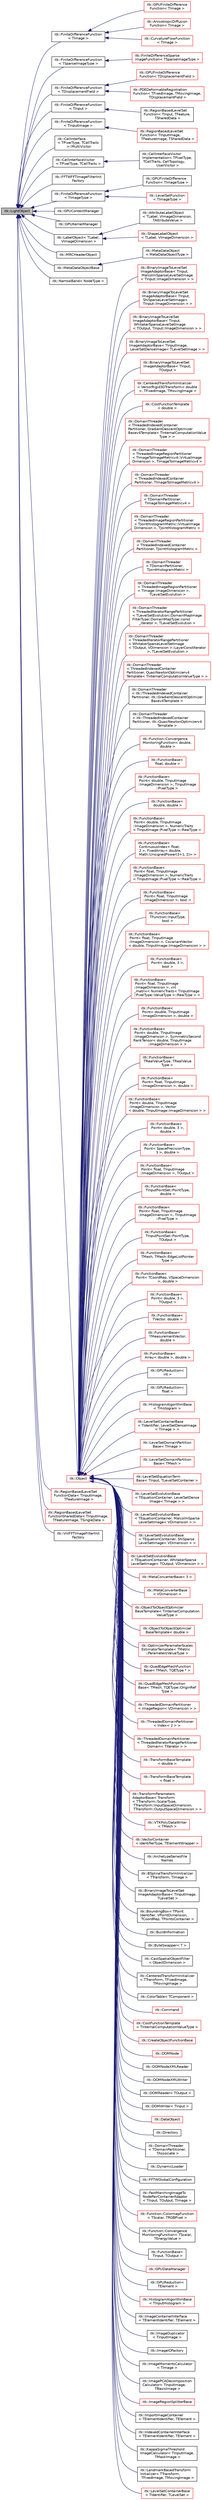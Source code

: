 digraph "itk::LightObject"
{
 // LATEX_PDF_SIZE
  edge [fontname="Helvetica",fontsize="10",labelfontname="Helvetica",labelfontsize="10"];
  node [fontname="Helvetica",fontsize="10",shape=record];
  rankdir="LR";
  Node1 [label="itk::LightObject",height=0.2,width=0.4,color="black", fillcolor="grey75", style="filled", fontcolor="black",tooltip="Light weight base class for most itk classes."];
  Node1 -> Node2 [dir="back",color="midnightblue",fontsize="10",style="solid",fontname="Helvetica"];
  Node2 [label="itk::FiniteDifferenceFunction\l\< TImage \>",height=0.2,width=0.4,color="black", fillcolor="white", style="filled",URL="$classitk_1_1FiniteDifferenceFunction.html",tooltip=" "];
  Node2 -> Node3 [dir="back",color="midnightblue",fontsize="10",style="solid",fontname="Helvetica"];
  Node3 [label="itk::GPUFiniteDifference\lFunction\< TImage \>",height=0.2,width=0.4,color="red", fillcolor="white", style="filled",URL="$classitk_1_1GPUFiniteDifferenceFunction.html",tooltip=" "];
  Node2 -> Node7 [dir="back",color="midnightblue",fontsize="10",style="solid",fontname="Helvetica"];
  Node7 [label="itk::AnisotropicDiffusion\lFunction\< TImage \>",height=0.2,width=0.4,color="red", fillcolor="white", style="filled",URL="$classitk_1_1AnisotropicDiffusionFunction.html",tooltip=" "];
  Node2 -> Node14 [dir="back",color="midnightblue",fontsize="10",style="solid",fontname="Helvetica"];
  Node14 [label="itk::CurvatureFlowFunction\l\< TImage \>",height=0.2,width=0.4,color="red", fillcolor="white", style="filled",URL="$classitk_1_1CurvatureFlowFunction.html",tooltip="This class encapsulate the finite difference equation which drives a curvature flow denoising algorit..."];
  Node1 -> Node17 [dir="back",color="midnightblue",fontsize="10",style="solid",fontname="Helvetica"];
  Node17 [label="itk::FiniteDifferenceFunction\l\< TSparseImageType \>",height=0.2,width=0.4,color="black", fillcolor="white", style="filled",URL="$classitk_1_1FiniteDifferenceFunction.html",tooltip=" "];
  Node17 -> Node18 [dir="back",color="midnightblue",fontsize="10",style="solid",fontname="Helvetica"];
  Node18 [label="itk::FiniteDifferenceSparse\lImageFunction\< TSparseImageType \>",height=0.2,width=0.4,color="red", fillcolor="white", style="filled",URL="$classitk_1_1FiniteDifferenceSparseImageFunction.html",tooltip="This is the base class for function classes that can be used with filters derived from FiniteDifferen..."];
  Node1 -> Node21 [dir="back",color="midnightblue",fontsize="10",style="solid",fontname="Helvetica"];
  Node21 [label="itk::FiniteDifferenceFunction\l\< TDisplacementField \>",height=0.2,width=0.4,color="black", fillcolor="white", style="filled",URL="$classitk_1_1FiniteDifferenceFunction.html",tooltip=" "];
  Node21 -> Node22 [dir="back",color="midnightblue",fontsize="10",style="solid",fontname="Helvetica"];
  Node22 [label="itk::GPUFiniteDifference\lFunction\< TDisplacementField \>",height=0.2,width=0.4,color="red", fillcolor="white", style="filled",URL="$classitk_1_1GPUFiniteDifferenceFunction.html",tooltip=" "];
  Node21 -> Node25 [dir="back",color="midnightblue",fontsize="10",style="solid",fontname="Helvetica"];
  Node25 [label="itk::PDEDeformableRegistration\lFunction\< TFixedImage, TMovingImage,\l TDisplacementField \>",height=0.2,width=0.4,color="red", fillcolor="white", style="filled",URL="$classitk_1_1PDEDeformableRegistrationFunction.html",tooltip=" "];
  Node1 -> Node32 [dir="back",color="midnightblue",fontsize="10",style="solid",fontname="Helvetica"];
  Node32 [label="itk::FiniteDifferenceFunction\l\< TInput \>",height=0.2,width=0.4,color="black", fillcolor="white", style="filled",URL="$classitk_1_1FiniteDifferenceFunction.html",tooltip=" "];
  Node32 -> Node33 [dir="back",color="midnightblue",fontsize="10",style="solid",fontname="Helvetica"];
  Node33 [label="itk::RegionBasedLevelSet\lFunction\< TInput, TFeature,\l TSharedData \>",height=0.2,width=0.4,color="black", fillcolor="white", style="filled",URL="$classitk_1_1RegionBasedLevelSetFunction.html",tooltip="LevelSet function that computes a speed image based on regional integrals."];
  Node1 -> Node34 [dir="back",color="midnightblue",fontsize="10",style="solid",fontname="Helvetica"];
  Node34 [label="itk::FiniteDifferenceFunction\l\< TInputImage \>",height=0.2,width=0.4,color="black", fillcolor="white", style="filled",URL="$classitk_1_1FiniteDifferenceFunction.html",tooltip=" "];
  Node34 -> Node35 [dir="back",color="midnightblue",fontsize="10",style="solid",fontname="Helvetica"];
  Node35 [label="itk::RegionBasedLevelSet\lFunction\< TInputImage,\l TFeatureImage, TSharedData \>",height=0.2,width=0.4,color="red", fillcolor="white", style="filled",URL="$classitk_1_1RegionBasedLevelSetFunction.html",tooltip=" "];
  Node1 -> Node37 [dir="back",color="midnightblue",fontsize="10",style="solid",fontname="Helvetica"];
  Node37 [label="itk::CellInterface\l\< TPixelType, TCellTraits\l \>::MultiVisitor",height=0.2,width=0.4,color="black", fillcolor="white", style="filled",URL="$classitk_1_1CellInterface_1_1MultiVisitor.html",tooltip="A visitor that can visit different cell types in a mesh. CellInterfaceVisitor instances can be regist..."];
  Node1 -> Node38 [dir="back",color="midnightblue",fontsize="10",style="solid",fontname="Helvetica"];
  Node38 [label="itk::CellInterfaceVisitor\l\< TPixelType, TCellTraits \>",height=0.2,width=0.4,color="black", fillcolor="white", style="filled",URL="$classitk_1_1CellInterfaceVisitor.html",tooltip="Abstract interface for a visitor class that can visit the cells in a Mesh."];
  Node38 -> Node39 [dir="back",color="midnightblue",fontsize="10",style="solid",fontname="Helvetica"];
  Node39 [label="itk::CellInterfaceVisitor\lImplementation\< TPixelType,\l TCellTraits, CellTopology,\l UserVisitor \>",height=0.2,width=0.4,color="black", fillcolor="white", style="filled",URL="$classitk_1_1CellInterfaceVisitorImplementation.html",tooltip="A template class used to implement a visitor object."];
  Node1 -> Node40 [dir="back",color="midnightblue",fontsize="10",style="solid",fontname="Helvetica"];
  Node40 [label="itk::FFTWFFTImageFilterInit\lFactory",height=0.2,width=0.4,color="black", fillcolor="white", style="filled",URL="$classitk_1_1FFTWFFTImageFilterInitFactory.html",tooltip="Initialize FFTW FFT image filter factory backends."];
  Node1 -> Node41 [dir="back",color="midnightblue",fontsize="10",style="solid",fontname="Helvetica"];
  Node41 [label="itk::FiniteDifferenceFunction\l\< TImageType \>",height=0.2,width=0.4,color="black", fillcolor="white", style="filled",URL="$classitk_1_1FiniteDifferenceFunction.html",tooltip=" "];
  Node41 -> Node42 [dir="back",color="midnightblue",fontsize="10",style="solid",fontname="Helvetica"];
  Node42 [label="itk::GPUFiniteDifference\lFunction\< TImageType \>",height=0.2,width=0.4,color="black", fillcolor="white", style="filled",URL="$classitk_1_1GPUFiniteDifferenceFunction.html",tooltip=" "];
  Node41 -> Node43 [dir="back",color="midnightblue",fontsize="10",style="solid",fontname="Helvetica"];
  Node43 [label="itk::LevelSetFunction\l\< TImageType \>",height=0.2,width=0.4,color="red", fillcolor="white", style="filled",URL="$classitk_1_1LevelSetFunction.html",tooltip="The LevelSetFunction class is a generic function object which can be used to create a level set metho..."];
  Node1 -> Node58 [dir="back",color="midnightblue",fontsize="10",style="solid",fontname="Helvetica"];
  Node58 [label="itk::GPUContextManager",height=0.2,width=0.4,color="black", fillcolor="white", style="filled",URL="$classitk_1_1GPUContextManager.html",tooltip="Singleton class to store the GPU context."];
  Node1 -> Node59 [dir="back",color="midnightblue",fontsize="10",style="solid",fontname="Helvetica"];
  Node59 [label="itk::GPUKernelManager",height=0.2,width=0.4,color="black", fillcolor="white", style="filled",URL="$classitk_1_1GPUKernelManager.html",tooltip="GPU kernel manager implemented using OpenCL."];
  Node1 -> Node60 [dir="back",color="midnightblue",fontsize="10",style="solid",fontname="Helvetica"];
  Node60 [label="itk::LabelObject\< TLabel,\l VImageDimension \>",height=0.2,width=0.4,color="black", fillcolor="white", style="filled",URL="$classitk_1_1LabelObject.html",tooltip="The base class for the representation of a labeled binary object in an image."];
  Node60 -> Node61 [dir="back",color="midnightblue",fontsize="10",style="solid",fontname="Helvetica"];
  Node61 [label="itk::AttributeLabelObject\l\< TLabel, VImageDimension,\l TAttributeValue \>",height=0.2,width=0.4,color="black", fillcolor="white", style="filled",URL="$classitk_1_1AttributeLabelObject.html",tooltip="A LabelObject with a generic attribute."];
  Node60 -> Node62 [dir="back",color="midnightblue",fontsize="10",style="solid",fontname="Helvetica"];
  Node62 [label="itk::ShapeLabelObject\l\< TLabel, VImageDimension \>",height=0.2,width=0.4,color="red", fillcolor="white", style="filled",URL="$classitk_1_1ShapeLabelObject.html",tooltip="A Label object to store the common attributes related to the shape of the object."];
  Node1 -> Node64 [dir="back",color="midnightblue",fontsize="10",style="solid",fontname="Helvetica"];
  Node64 [label="itk::MRCHeaderObject",height=0.2,width=0.4,color="black", fillcolor="white", style="filled",URL="$classitk_1_1MRCHeaderObject.html",tooltip="This class is a light wrapper for a couple of plain old data structures, so that they can be utilized..."];
  Node1 -> Node65 [dir="back",color="midnightblue",fontsize="10",style="solid",fontname="Helvetica"];
  Node65 [label="itk::MetaDataObjectBase",height=0.2,width=0.4,color="black", fillcolor="white", style="filled",URL="$classitk_1_1MetaDataObjectBase.html",tooltip="The common interface for MetaDataObject's."];
  Node65 -> Node66 [dir="back",color="midnightblue",fontsize="10",style="solid",fontname="Helvetica"];
  Node66 [label="itk::MetaDataObject\l\< MetaDataObjectType \>",height=0.2,width=0.4,color="black", fillcolor="white", style="filled",URL="$classitk_1_1MetaDataObject.html",tooltip="Allows arbitrary data types to be stored as MetaDataObjectBase types, and to be stored in a MetaDataD..."];
  Node1 -> Node67 [dir="back",color="midnightblue",fontsize="10",style="solid",fontname="Helvetica"];
  Node67 [label="itk::NarrowBand\< NodeType \>",height=0.2,width=0.4,color="black", fillcolor="white", style="filled",URL="$classitk_1_1NarrowBand.html",tooltip="Narrow Band class."];
  Node1 -> Node68 [dir="back",color="midnightblue",fontsize="10",style="solid",fontname="Helvetica"];
  Node68 [label="itk::Object",height=0.2,width=0.4,color="red", fillcolor="white", style="filled",URL="$classitk_1_1Object.html",tooltip="Base class for most ITK classes."];
  Node68 -> Node69 [dir="back",color="midnightblue",fontsize="10",style="solid",fontname="Helvetica"];
  Node69 [label="itk::BinaryImageToLevelSet\lImageAdaptorBase\< TInput,\l MalcolmSparseLevelSetImage\l\< TInput::ImageDimension \> \>",height=0.2,width=0.4,color="red", fillcolor="white", style="filled",URL="$classitk_1_1BinaryImageToLevelSetImageAdaptorBase.html",tooltip=" "];
  Node68 -> Node72 [dir="back",color="midnightblue",fontsize="10",style="solid",fontname="Helvetica"];
  Node72 [label="itk::BinaryImageToLevelSet\lImageAdaptorBase\< TInput,\l ShiSparseLevelSetImage\<\l TInput::ImageDimension \> \>",height=0.2,width=0.4,color="red", fillcolor="white", style="filled",URL="$classitk_1_1BinaryImageToLevelSetImageAdaptorBase.html",tooltip=" "];
  Node68 -> Node75 [dir="back",color="midnightblue",fontsize="10",style="solid",fontname="Helvetica"];
  Node75 [label="itk::BinaryImageToLevelSet\lImageAdaptorBase\< TInput,\l WhitakerSparseLevelSetImage\l\< TOutput, TInput::ImageDimension \> \>",height=0.2,width=0.4,color="red", fillcolor="white", style="filled",URL="$classitk_1_1BinaryImageToLevelSetImageAdaptorBase.html",tooltip=" "];
  Node68 -> Node78 [dir="back",color="midnightblue",fontsize="10",style="solid",fontname="Helvetica"];
  Node78 [label="itk::BinaryImageToLevelSet\lImageAdaptorBase\< TInputImage,\l LevelSetDenseImage\< TLevelSetImage \> \>",height=0.2,width=0.4,color="red", fillcolor="white", style="filled",URL="$classitk_1_1BinaryImageToLevelSetImageAdaptorBase.html",tooltip=" "];
  Node68 -> Node80 [dir="back",color="midnightblue",fontsize="10",style="solid",fontname="Helvetica"];
  Node80 [label="itk::BinaryImageToLevelSet\lImageAdaptorBase\< TInput,\l TOutput \>",height=0.2,width=0.4,color="red", fillcolor="white", style="filled",URL="$classitk_1_1BinaryImageToLevelSetImageAdaptorBase.html",tooltip=" "];
  Node68 -> Node82 [dir="back",color="midnightblue",fontsize="10",style="solid",fontname="Helvetica"];
  Node82 [label="itk::CenteredTransformInitializer\l\< VersorRigid3DTransform\< double\l \>, TFixedImage, TMovingImage \>",height=0.2,width=0.4,color="red", fillcolor="white", style="filled",URL="$classitk_1_1CenteredTransformInitializer.html",tooltip=" "];
  Node68 -> Node84 [dir="back",color="midnightblue",fontsize="10",style="solid",fontname="Helvetica"];
  Node84 [label="itk::CostFunctionTemplate\l\< double \>",height=0.2,width=0.4,color="red", fillcolor="white", style="filled",URL="$classitk_1_1CostFunctionTemplate.html",tooltip=" "];
  Node68 -> Node140 [dir="back",color="midnightblue",fontsize="10",style="solid",fontname="Helvetica"];
  Node140 [label="itk::DomainThreader\l\< ThreadedIndexedContainer\lPartitioner, GradientDescentOptimizer\lBasev4Template\< TInternalComputationValue\lType \> \>",height=0.2,width=0.4,color="red", fillcolor="white", style="filled",URL="$classitk_1_1DomainThreader.html",tooltip=" "];
  Node68 -> Node143 [dir="back",color="midnightblue",fontsize="10",style="solid",fontname="Helvetica"];
  Node143 [label="itk::DomainThreader\l\< ThreadedImageRegionPartitioner\l\< TImageToImageMetricv4::VirtualImage\lDimension \>, TImageToImageMetricv4 \>",height=0.2,width=0.4,color="red", fillcolor="white", style="filled",URL="$classitk_1_1DomainThreader.html",tooltip=" "];
  Node68 -> Node146 [dir="back",color="midnightblue",fontsize="10",style="solid",fontname="Helvetica"];
  Node146 [label="itk::DomainThreader\l\< ThreadedIndexedContainer\lPartitioner, TImageToImageMetricv4 \>",height=0.2,width=0.4,color="red", fillcolor="white", style="filled",URL="$classitk_1_1DomainThreader.html",tooltip=" "];
  Node68 -> Node149 [dir="back",color="midnightblue",fontsize="10",style="solid",fontname="Helvetica"];
  Node149 [label="itk::DomainThreader\l\< TDomainPartitioner,\l TImageToImageMetricv4 \>",height=0.2,width=0.4,color="red", fillcolor="white", style="filled",URL="$classitk_1_1DomainThreader.html",tooltip=" "];
  Node68 -> Node151 [dir="back",color="midnightblue",fontsize="10",style="solid",fontname="Helvetica"];
  Node151 [label="itk::DomainThreader\l\< ThreadedImageRegionPartitioner\l\< TJointHistogramMetric::VirtualImage\lDimension \>, TJointHistogramMetric \>",height=0.2,width=0.4,color="red", fillcolor="white", style="filled",URL="$classitk_1_1DomainThreader.html",tooltip=" "];
  Node68 -> Node154 [dir="back",color="midnightblue",fontsize="10",style="solid",fontname="Helvetica"];
  Node154 [label="itk::DomainThreader\l\< ThreadedIndexedContainer\lPartitioner, TJointHistogramMetric \>",height=0.2,width=0.4,color="red", fillcolor="white", style="filled",URL="$classitk_1_1DomainThreader.html",tooltip=" "];
  Node68 -> Node157 [dir="back",color="midnightblue",fontsize="10",style="solid",fontname="Helvetica"];
  Node157 [label="itk::DomainThreader\l\< TDomainPartitioner,\l TJointHistogramMetric \>",height=0.2,width=0.4,color="red", fillcolor="white", style="filled",URL="$classitk_1_1DomainThreader.html",tooltip=" "];
  Node68 -> Node159 [dir="back",color="midnightblue",fontsize="10",style="solid",fontname="Helvetica"];
  Node159 [label="itk::DomainThreader\l\< ThreadedImageRegionPartitioner\l\< TImage::ImageDimension \>,\l TLevelSetEvolution \>",height=0.2,width=0.4,color="red", fillcolor="white", style="filled",URL="$classitk_1_1DomainThreader.html",tooltip=" "];
  Node68 -> Node162 [dir="back",color="midnightblue",fontsize="10",style="solid",fontname="Helvetica"];
  Node162 [label="itk::DomainThreader\l\< ThreadedIteratorRangePartitioner\l\< TLevelSetEvolution::DomainMapImage\lFilterType::DomainMapType::const\l_iterator \>, TLevelSetEvolution \>",height=0.2,width=0.4,color="red", fillcolor="white", style="filled",URL="$classitk_1_1DomainThreader.html",tooltip=" "];
  Node68 -> Node164 [dir="back",color="midnightblue",fontsize="10",style="solid",fontname="Helvetica"];
  Node164 [label="itk::DomainThreader\l\< ThreadedIteratorRangePartitioner\l\< WhitakerSparseLevelSetImage\l\< TOutput, VDimension \>::LayerConstIterator\l \>, TLevelSetEvolution \>",height=0.2,width=0.4,color="red", fillcolor="white", style="filled",URL="$classitk_1_1DomainThreader.html",tooltip=" "];
  Node68 -> Node166 [dir="back",color="midnightblue",fontsize="10",style="solid",fontname="Helvetica"];
  Node166 [label="itk::DomainThreader\l\< ThreadedIndexedContainer\lPartitioner, QuasiNewtonOptimizerv4\lTemplate\< TInternalComputationValueType \> \>",height=0.2,width=0.4,color="red", fillcolor="white", style="filled",URL="$classitk_1_1DomainThreader.html",tooltip=" "];
  Node68 -> Node168 [dir="back",color="midnightblue",fontsize="10",style="solid",fontname="Helvetica"];
  Node168 [label="itk::DomainThreader\l\< itk::ThreadedIndexedContainer\lPartitioner, itk::GradientDescentOptimizer\lBasev4Template \>",height=0.2,width=0.4,color="black", fillcolor="white", style="filled",URL="$classitk_1_1DomainThreader.html",tooltip=" "];
  Node68 -> Node169 [dir="back",color="midnightblue",fontsize="10",style="solid",fontname="Helvetica"];
  Node169 [label="itk::DomainThreader\l\< itk::ThreadedIndexedContainer\lPartitioner, itk::QuasiNewtonOptimizerv4\lTemplate \>",height=0.2,width=0.4,color="black", fillcolor="white", style="filled",URL="$classitk_1_1DomainThreader.html",tooltip=" "];
  Node68 -> Node170 [dir="back",color="midnightblue",fontsize="10",style="solid",fontname="Helvetica"];
  Node170 [label="itk::Function::Convergence\lMonitoringFunction\< double,\l double \>",height=0.2,width=0.4,color="red", fillcolor="white", style="filled",URL="$classitk_1_1Function_1_1ConvergenceMonitoringFunction.html",tooltip=" "];
  Node68 -> Node172 [dir="back",color="midnightblue",fontsize="10",style="solid",fontname="Helvetica"];
  Node172 [label="itk::FunctionBase\<\l float, double \>",height=0.2,width=0.4,color="red", fillcolor="white", style="filled",URL="$classitk_1_1FunctionBase.html",tooltip=" "];
  Node68 -> Node180 [dir="back",color="midnightblue",fontsize="10",style="solid",fontname="Helvetica"];
  Node180 [label="itk::FunctionBase\<\l Point\< double, TInputImage\l::ImageDimension \>, TInputImage\l::PixelType \>",height=0.2,width=0.4,color="red", fillcolor="white", style="filled",URL="$classitk_1_1FunctionBase.html",tooltip=" "];
  Node68 -> Node183 [dir="back",color="midnightblue",fontsize="10",style="solid",fontname="Helvetica"];
  Node183 [label="itk::FunctionBase\<\l double, double \>",height=0.2,width=0.4,color="red", fillcolor="white", style="filled",URL="$classitk_1_1FunctionBase.html",tooltip=" "];
  Node68 -> Node191 [dir="back",color="midnightblue",fontsize="10",style="solid",fontname="Helvetica"];
  Node191 [label="itk::FunctionBase\<\l Point\< double, TInputImage\l::ImageDimension \>, NumericTraits\l\< TInputImage::PixelType \>::RealType \>",height=0.2,width=0.4,color="red", fillcolor="white", style="filled",URL="$classitk_1_1FunctionBase.html",tooltip=" "];
  Node68 -> Node210 [dir="back",color="midnightblue",fontsize="10",style="solid",fontname="Helvetica"];
  Node210 [label="itk::FunctionBase\<\l ContinuousIndex\< float,\l 2 \>, FixedArray\< double,\l Math::UnsignedPower(3+1, 2)\> \>",height=0.2,width=0.4,color="red", fillcolor="white", style="filled",URL="$classitk_1_1FunctionBase.html",tooltip=" "];
  Node68 -> Node212 [dir="back",color="midnightblue",fontsize="10",style="solid",fontname="Helvetica"];
  Node212 [label="itk::FunctionBase\<\l Point\< float, TInputImage\l::ImageDimension \>, NumericTraits\l\< TInputImage::PixelType \>::RealType \>",height=0.2,width=0.4,color="red", fillcolor="white", style="filled",URL="$classitk_1_1FunctionBase.html",tooltip=" "];
  Node68 -> Node227 [dir="back",color="midnightblue",fontsize="10",style="solid",fontname="Helvetica"];
  Node227 [label="itk::FunctionBase\<\l Point\< float, TInputImage\l::ImageDimension \>, bool \>",height=0.2,width=0.4,color="red", fillcolor="white", style="filled",URL="$classitk_1_1FunctionBase.html",tooltip=" "];
  Node68 -> Node233 [dir="back",color="midnightblue",fontsize="10",style="solid",fontname="Helvetica"];
  Node233 [label="itk::FunctionBase\<\l TFunction::InputType,\l bool \>",height=0.2,width=0.4,color="red", fillcolor="white", style="filled",URL="$classitk_1_1FunctionBase.html",tooltip=" "];
  Node68 -> Node236 [dir="back",color="midnightblue",fontsize="10",style="solid",fontname="Helvetica"];
  Node236 [label="itk::FunctionBase\<\l Point\< float, TInputImage\l::ImageDimension \>, CovariantVector\l\< double, TInputImage::ImageDimension \> \>",height=0.2,width=0.4,color="red", fillcolor="white", style="filled",URL="$classitk_1_1FunctionBase.html",tooltip=" "];
  Node68 -> Node239 [dir="back",color="midnightblue",fontsize="10",style="solid",fontname="Helvetica"];
  Node239 [label="itk::FunctionBase\<\l Point\< double, 3 \>,\l bool \>",height=0.2,width=0.4,color="red", fillcolor="white", style="filled",URL="$classitk_1_1FunctionBase.html",tooltip=" "];
  Node68 -> Node251 [dir="back",color="midnightblue",fontsize="10",style="solid",fontname="Helvetica"];
  Node251 [label="itk::FunctionBase\<\l Point\< float, TInputImage\l::ImageDimension \>, vnl\l_matrix\< NumericTraits\< TInputImage\l::PixelType::ValueType \>::RealType \> \>",height=0.2,width=0.4,color="red", fillcolor="white", style="filled",URL="$classitk_1_1FunctionBase.html",tooltip=" "];
  Node68 -> Node255 [dir="back",color="midnightblue",fontsize="10",style="solid",fontname="Helvetica"];
  Node255 [label="itk::FunctionBase\<\l Point\< double, TInputImage\l::ImageDimension \>, double \>",height=0.2,width=0.4,color="red", fillcolor="white", style="filled",URL="$classitk_1_1FunctionBase.html",tooltip=" "];
  Node68 -> Node259 [dir="back",color="midnightblue",fontsize="10",style="solid",fontname="Helvetica"];
  Node259 [label="itk::FunctionBase\<\l Point\< double, TInputImage\l::ImageDimension \>, SymmetricSecond\lRankTensor\< double, TInputImage\l::ImageDimension \> \>",height=0.2,width=0.4,color="red", fillcolor="white", style="filled",URL="$classitk_1_1FunctionBase.html",tooltip=" "];
  Node68 -> Node262 [dir="back",color="midnightblue",fontsize="10",style="solid",fontname="Helvetica"];
  Node262 [label="itk::FunctionBase\<\l TRealValueType, TRealValue\lType \>",height=0.2,width=0.4,color="red", fillcolor="white", style="filled",URL="$classitk_1_1FunctionBase.html",tooltip=" "];
  Node68 -> Node265 [dir="back",color="midnightblue",fontsize="10",style="solid",fontname="Helvetica"];
  Node265 [label="itk::FunctionBase\<\l Point\< float, TInputImage\l::ImageDimension \>, double \>",height=0.2,width=0.4,color="red", fillcolor="white", style="filled",URL="$classitk_1_1FunctionBase.html",tooltip=" "];
  Node68 -> Node268 [dir="back",color="midnightblue",fontsize="10",style="solid",fontname="Helvetica"];
  Node268 [label="itk::FunctionBase\<\l Point\< double, TInputImage\l::ImageDimension \>, Vector\l\< double, TInputImage::ImageDimension \> \>",height=0.2,width=0.4,color="red", fillcolor="white", style="filled",URL="$classitk_1_1FunctionBase.html",tooltip=" "];
  Node68 -> Node271 [dir="back",color="midnightblue",fontsize="10",style="solid",fontname="Helvetica"];
  Node271 [label="itk::FunctionBase\<\l Point\< double, 3 \>,\l double \>",height=0.2,width=0.4,color="red", fillcolor="white", style="filled",URL="$classitk_1_1FunctionBase.html",tooltip=" "];
  Node68 -> Node274 [dir="back",color="midnightblue",fontsize="10",style="solid",fontname="Helvetica"];
  Node274 [label="itk::FunctionBase\<\l Point\< SpacePrecisionType,\l 3 \>, double \>",height=0.2,width=0.4,color="red", fillcolor="white", style="filled",URL="$classitk_1_1FunctionBase.html",tooltip=" "];
  Node68 -> Node277 [dir="back",color="midnightblue",fontsize="10",style="solid",fontname="Helvetica"];
  Node277 [label="itk::FunctionBase\<\l Point\< float, TInputImage\l::ImageDimension \>, TOutput \>",height=0.2,width=0.4,color="red", fillcolor="white", style="filled",URL="$classitk_1_1FunctionBase.html",tooltip=" "];
  Node68 -> Node280 [dir="back",color="midnightblue",fontsize="10",style="solid",fontname="Helvetica"];
  Node280 [label="itk::FunctionBase\<\l TInputPointSet::PointType,\l double \>",height=0.2,width=0.4,color="red", fillcolor="white", style="filled",URL="$classitk_1_1FunctionBase.html",tooltip=" "];
  Node68 -> Node283 [dir="back",color="midnightblue",fontsize="10",style="solid",fontname="Helvetica"];
  Node283 [label="itk::FunctionBase\<\l Point\< float, TInputImage\l::ImageDimension \>, TInputImage\l::PixelType \>",height=0.2,width=0.4,color="red", fillcolor="white", style="filled",URL="$classitk_1_1FunctionBase.html",tooltip=" "];
  Node68 -> Node286 [dir="back",color="midnightblue",fontsize="10",style="solid",fontname="Helvetica"];
  Node286 [label="itk::FunctionBase\<\l TInputPointSet::PointType,\l TOutput \>",height=0.2,width=0.4,color="red", fillcolor="white", style="filled",URL="$classitk_1_1FunctionBase.html",tooltip=" "];
  Node68 -> Node288 [dir="back",color="midnightblue",fontsize="10",style="solid",fontname="Helvetica"];
  Node288 [label="itk::FunctionBase\<\l TMesh, TMesh::EdgeListPointer\lType \>",height=0.2,width=0.4,color="red", fillcolor="white", style="filled",URL="$classitk_1_1FunctionBase.html",tooltip=" "];
  Node68 -> Node290 [dir="back",color="midnightblue",fontsize="10",style="solid",fontname="Helvetica"];
  Node290 [label="itk::FunctionBase\<\l Point\< TCoordRep, VSpaceDimension\l \>, double \>",height=0.2,width=0.4,color="red", fillcolor="white", style="filled",URL="$classitk_1_1FunctionBase.html",tooltip=" "];
  Node68 -> Node295 [dir="back",color="midnightblue",fontsize="10",style="solid",fontname="Helvetica"];
  Node295 [label="itk::FunctionBase\<\l Point\< double, 3 \>,\l TOutput \>",height=0.2,width=0.4,color="red", fillcolor="white", style="filled",URL="$classitk_1_1FunctionBase.html",tooltip=" "];
  Node68 -> Node297 [dir="back",color="midnightblue",fontsize="10",style="solid",fontname="Helvetica"];
  Node297 [label="itk::FunctionBase\<\l TVector, double \>",height=0.2,width=0.4,color="red", fillcolor="white", style="filled",URL="$classitk_1_1FunctionBase.html",tooltip=" "];
  Node68 -> Node306 [dir="back",color="midnightblue",fontsize="10",style="solid",fontname="Helvetica"];
  Node306 [label="itk::FunctionBase\<\l TMeasurementVector,\l double \>",height=0.2,width=0.4,color="red", fillcolor="white", style="filled",URL="$classitk_1_1FunctionBase.html",tooltip=" "];
  Node68 -> Node309 [dir="back",color="midnightblue",fontsize="10",style="solid",fontname="Helvetica"];
  Node309 [label="itk::FunctionBase\<\l Array\< double \>, double \>",height=0.2,width=0.4,color="red", fillcolor="white", style="filled",URL="$classitk_1_1FunctionBase.html",tooltip=" "];
  Node68 -> Node312 [dir="back",color="midnightblue",fontsize="10",style="solid",fontname="Helvetica"];
  Node312 [label="itk::GPUReduction\<\l int \>",height=0.2,width=0.4,color="black", fillcolor="white", style="filled",URL="$classitk_1_1GPUReduction.html",tooltip=" "];
  Node68 -> Node313 [dir="back",color="midnightblue",fontsize="10",style="solid",fontname="Helvetica"];
  Node313 [label="itk::GPUReduction\<\l float \>",height=0.2,width=0.4,color="black", fillcolor="white", style="filled",URL="$classitk_1_1GPUReduction.html",tooltip=" "];
  Node68 -> Node314 [dir="back",color="midnightblue",fontsize="10",style="solid",fontname="Helvetica"];
  Node314 [label="itk::HistogramAlgorithmBase\l\< THistogram \>",height=0.2,width=0.4,color="red", fillcolor="white", style="filled",URL="$classitk_1_1HistogramAlgorithmBase.html",tooltip=" "];
  Node68 -> Node316 [dir="back",color="midnightblue",fontsize="10",style="solid",fontname="Helvetica"];
  Node316 [label="itk::LevelSetContainerBase\l\< TIdentifier, LevelSetDenseImage\l\< TImage \> \>",height=0.2,width=0.4,color="red", fillcolor="white", style="filled",URL="$classitk_1_1LevelSetContainerBase.html",tooltip=" "];
  Node68 -> Node318 [dir="back",color="midnightblue",fontsize="10",style="solid",fontname="Helvetica"];
  Node318 [label="itk::LevelSetDomainPartition\lBase\< TImage \>",height=0.2,width=0.4,color="red", fillcolor="white", style="filled",URL="$classitk_1_1LevelSetDomainPartitionBase.html",tooltip=" "];
  Node68 -> Node322 [dir="back",color="midnightblue",fontsize="10",style="solid",fontname="Helvetica"];
  Node322 [label="itk::LevelSetDomainPartition\lBase\< TMesh \>",height=0.2,width=0.4,color="red", fillcolor="white", style="filled",URL="$classitk_1_1LevelSetDomainPartitionBase.html",tooltip=" "];
  Node68 -> Node324 [dir="back",color="midnightblue",fontsize="10",style="solid",fontname="Helvetica"];
  Node324 [label="itk::LevelSetEquationTerm\lBase\< TInput, TLevelSetContainer \>",height=0.2,width=0.4,color="red", fillcolor="white", style="filled",URL="$classitk_1_1LevelSetEquationTermBase.html",tooltip=" "];
  Node68 -> Node334 [dir="back",color="midnightblue",fontsize="10",style="solid",fontname="Helvetica"];
  Node334 [label="itk::LevelSetEvolutionBase\l\< TEquationContainer, LevelSetDense\lImage\< TImage \> \>",height=0.2,width=0.4,color="red", fillcolor="white", style="filled",URL="$classitk_1_1LevelSetEvolutionBase.html",tooltip=" "];
  Node68 -> Node336 [dir="back",color="midnightblue",fontsize="10",style="solid",fontname="Helvetica"];
  Node336 [label="itk::LevelSetEvolutionBase\l\< TEquationContainer, MalcolmSparse\lLevelSetImage\< VDimension \> \>",height=0.2,width=0.4,color="red", fillcolor="white", style="filled",URL="$classitk_1_1LevelSetEvolutionBase.html",tooltip=" "];
  Node68 -> Node338 [dir="back",color="midnightblue",fontsize="10",style="solid",fontname="Helvetica"];
  Node338 [label="itk::LevelSetEvolutionBase\l\< TEquationContainer, ShiSparse\lLevelSetImage\< VDimension \> \>",height=0.2,width=0.4,color="red", fillcolor="white", style="filled",URL="$classitk_1_1LevelSetEvolutionBase.html",tooltip=" "];
  Node68 -> Node340 [dir="back",color="midnightblue",fontsize="10",style="solid",fontname="Helvetica"];
  Node340 [label="itk::LevelSetEvolutionBase\l\< TEquationContainer, WhitakerSparse\lLevelSetImage\< TOutput, VDimension \> \>",height=0.2,width=0.4,color="red", fillcolor="white", style="filled",URL="$classitk_1_1LevelSetEvolutionBase.html",tooltip=" "];
  Node68 -> Node342 [dir="back",color="midnightblue",fontsize="10",style="solid",fontname="Helvetica"];
  Node342 [label="itk::MetaConverterBase\< 3 \>",height=0.2,width=0.4,color="red", fillcolor="white", style="filled",URL="$classitk_1_1MetaConverterBase.html",tooltip=" "];
  Node68 -> Node357 [dir="back",color="midnightblue",fontsize="10",style="solid",fontname="Helvetica"];
  Node357 [label="itk::MetaConverterBase\l\< VDimension \>",height=0.2,width=0.4,color="red", fillcolor="white", style="filled",URL="$classitk_1_1MetaConverterBase.html",tooltip=" "];
  Node68 -> Node360 [dir="back",color="midnightblue",fontsize="10",style="solid",fontname="Helvetica"];
  Node360 [label="itk::ObjectToObjectOptimizer\lBaseTemplate\< TInternalComputation\lValueType \>",height=0.2,width=0.4,color="red", fillcolor="white", style="filled",URL="$classitk_1_1ObjectToObjectOptimizerBaseTemplate.html",tooltip=" "];
  Node68 -> Node372 [dir="back",color="midnightblue",fontsize="10",style="solid",fontname="Helvetica"];
  Node372 [label="itk::ObjectToObjectOptimizer\lBaseTemplate\< double \>",height=0.2,width=0.4,color="red", fillcolor="white", style="filled",URL="$classitk_1_1ObjectToObjectOptimizerBaseTemplate.html",tooltip=" "];
  Node68 -> Node383 [dir="back",color="midnightblue",fontsize="10",style="solid",fontname="Helvetica"];
  Node383 [label="itk::OptimizerParameterScales\lEstimatorTemplate\< TMetric\l::ParametersValueType \>",height=0.2,width=0.4,color="red", fillcolor="white", style="filled",URL="$classitk_1_1OptimizerParameterScalesEstimatorTemplate.html",tooltip=" "];
  Node68 -> Node389 [dir="back",color="midnightblue",fontsize="10",style="solid",fontname="Helvetica"];
  Node389 [label="itk::QuadEdgeMeshFunction\lBase\< TMesh, TQEType * \>",height=0.2,width=0.4,color="red", fillcolor="white", style="filled",URL="$classitk_1_1QuadEdgeMeshFunctionBase.html",tooltip=" "];
  Node68 -> Node398 [dir="back",color="midnightblue",fontsize="10",style="solid",fontname="Helvetica"];
  Node398 [label="itk::QuadEdgeMeshFunction\lBase\< TMesh, TQEType::OriginRef\lType \>",height=0.2,width=0.4,color="red", fillcolor="white", style="filled",URL="$classitk_1_1QuadEdgeMeshFunctionBase.html",tooltip=" "];
  Node68 -> Node400 [dir="back",color="midnightblue",fontsize="10",style="solid",fontname="Helvetica"];
  Node400 [label="itk::ThreadedDomainPartitioner\l\< ImageRegion\< VDimension \> \>",height=0.2,width=0.4,color="red", fillcolor="white", style="filled",URL="$classitk_1_1ThreadedDomainPartitioner.html",tooltip=" "];
  Node68 -> Node402 [dir="back",color="midnightblue",fontsize="10",style="solid",fontname="Helvetica"];
  Node402 [label="itk::ThreadedDomainPartitioner\l\< Index\< 2 \> \>",height=0.2,width=0.4,color="red", fillcolor="white", style="filled",URL="$classitk_1_1ThreadedDomainPartitioner.html",tooltip=" "];
  Node68 -> Node404 [dir="back",color="midnightblue",fontsize="10",style="solid",fontname="Helvetica"];
  Node404 [label="itk::ThreadedDomainPartitioner\l\< ThreadedIteratorRangePartitioner\lDomain\< TIterator \> \>",height=0.2,width=0.4,color="red", fillcolor="white", style="filled",URL="$classitk_1_1ThreadedDomainPartitioner.html",tooltip=" "];
  Node68 -> Node406 [dir="back",color="midnightblue",fontsize="10",style="solid",fontname="Helvetica"];
  Node406 [label="itk::TransformBaseTemplate\l\< double \>",height=0.2,width=0.4,color="red", fillcolor="white", style="filled",URL="$classitk_1_1TransformBaseTemplate.html",tooltip=" "];
  Node68 -> Node458 [dir="back",color="midnightblue",fontsize="10",style="solid",fontname="Helvetica"];
  Node458 [label="itk::TransformBaseTemplate\l\< float \>",height=0.2,width=0.4,color="red", fillcolor="white", style="filled",URL="$classitk_1_1TransformBaseTemplate.html",tooltip=" "];
  Node68 -> Node465 [dir="back",color="midnightblue",fontsize="10",style="solid",fontname="Helvetica"];
  Node465 [label="itk::TransformParameters\lAdaptorBase\< Transform\l\< TTransform::ScalarType,\l TTransform::InputSpaceDimension,\l TTransform::OutputSpaceDimension \> \>",height=0.2,width=0.4,color="red", fillcolor="white", style="filled",URL="$classitk_1_1TransformParametersAdaptorBase.html",tooltip=" "];
  Node68 -> Node476 [dir="back",color="midnightblue",fontsize="10",style="solid",fontname="Helvetica"];
  Node476 [label="itk::VTKPolyDataWriter\l\< TMesh \>",height=0.2,width=0.4,color="red", fillcolor="white", style="filled",URL="$classitk_1_1VTKPolyDataWriter.html",tooltip=" "];
  Node68 -> Node478 [dir="back",color="midnightblue",fontsize="10",style="solid",fontname="Helvetica"];
  Node478 [label="itk::VectorContainer\l\< IdentifierType, TElementWrapper \>",height=0.2,width=0.4,color="red", fillcolor="white", style="filled",URL="$classitk_1_1VectorContainer.html",tooltip=" "];
  Node68 -> Node480 [dir="back",color="midnightblue",fontsize="10",style="solid",fontname="Helvetica"];
  Node480 [label="itk::ArchetypeSeriesFile\lNames",height=0.2,width=0.4,color="black", fillcolor="white", style="filled",URL="$classitk_1_1ArchetypeSeriesFileNames.html",tooltip="Generate an ordered sequence of filenames."];
  Node68 -> Node481 [dir="back",color="midnightblue",fontsize="10",style="solid",fontname="Helvetica"];
  Node481 [label="itk::BSplineTransformInitializer\l\< TTransform, TImage \>",height=0.2,width=0.4,color="black", fillcolor="white", style="filled",URL="$classitk_1_1BSplineTransformInitializer.html",tooltip="BSplineTransformInitializer is a helper class intended to initialize the control point grid such that..."];
  Node68 -> Node482 [dir="back",color="midnightblue",fontsize="10",style="solid",fontname="Helvetica"];
  Node482 [label="itk::BinaryImageToLevelSet\lImageAdaptorBase\< TInputImage,\l TLevelSet \>",height=0.2,width=0.4,color="black", fillcolor="white", style="filled",URL="$classitk_1_1BinaryImageToLevelSetImageAdaptorBase.html",tooltip=" "];
  Node68 -> Node483 [dir="back",color="midnightblue",fontsize="10",style="solid",fontname="Helvetica"];
  Node483 [label="itk::BoundingBox\< TPoint\lIdentifier, VPointDimension,\l TCoordRep, TPointsContainer \>",height=0.2,width=0.4,color="black", fillcolor="white", style="filled",URL="$classitk_1_1BoundingBox.html",tooltip="Represent and compute information about bounding boxes."];
  Node68 -> Node484 [dir="back",color="midnightblue",fontsize="10",style="solid",fontname="Helvetica"];
  Node484 [label="itk::BuildInformation",height=0.2,width=0.4,color="black", fillcolor="white", style="filled",URL="$classitk_1_1BuildInformation.html",tooltip="Static information about this build."];
  Node68 -> Node485 [dir="back",color="midnightblue",fontsize="10",style="solid",fontname="Helvetica"];
  Node485 [label="itk::ByteSwapper\< T \>",height=0.2,width=0.4,color="black", fillcolor="white", style="filled",URL="$classitk_1_1ByteSwapper.html",tooltip="Perform machine dependent byte swapping."];
  Node68 -> Node486 [dir="back",color="midnightblue",fontsize="10",style="solid",fontname="Helvetica"];
  Node486 [label="itk::CastSpatialObjectFilter\l\< ObjectDimension \>",height=0.2,width=0.4,color="black", fillcolor="white", style="filled",URL="$classitk_1_1CastSpatialObjectFilter.html",tooltip="This filter casts one spatialobject to another, when the class hierarchy supports it (e...."];
  Node68 -> Node487 [dir="back",color="midnightblue",fontsize="10",style="solid",fontname="Helvetica"];
  Node487 [label="itk::CenteredTransformInitializer\l\< TTransform, TFixedImage,\l TMovingImage \>",height=0.2,width=0.4,color="black", fillcolor="white", style="filled",URL="$classitk_1_1CenteredTransformInitializer.html",tooltip="CenteredTransformInitializer is a helper class intended to initialize the center of rotation and the ..."];
  Node68 -> Node488 [dir="back",color="midnightblue",fontsize="10",style="solid",fontname="Helvetica"];
  Node488 [label="itk::ColorTable\< TComponent \>",height=0.2,width=0.4,color="black", fillcolor="white", style="filled",URL="$classitk_1_1ColorTable.html",tooltip="Define a color table for image visualisation."];
  Node68 -> Node489 [dir="back",color="midnightblue",fontsize="10",style="solid",fontname="Helvetica"];
  Node489 [label="itk::Command",height=0.2,width=0.4,color="red", fillcolor="white", style="filled",URL="$classitk_1_1Command.html",tooltip="Superclass for callback/observer methods."];
  Node68 -> Node500 [dir="back",color="midnightblue",fontsize="10",style="solid",fontname="Helvetica"];
  Node500 [label="itk::CostFunctionTemplate\l\< TInternalComputationValueType \>",height=0.2,width=0.4,color="red", fillcolor="white", style="filled",URL="$classitk_1_1CostFunctionTemplate.html",tooltip=" "];
  Node68 -> Node502 [dir="back",color="midnightblue",fontsize="10",style="solid",fontname="Helvetica"];
  Node502 [label="itk::CreateObjectFunctionBase",height=0.2,width=0.4,color="red", fillcolor="white", style="filled",URL="$classitk_1_1CreateObjectFunctionBase.html",tooltip="Define API for object creation callback functions."];
  Node68 -> Node504 [dir="back",color="midnightblue",fontsize="10",style="solid",fontname="Helvetica"];
  Node504 [label="itk::DOMNode",height=0.2,width=0.4,color="red", fillcolor="white", style="filled",URL="$classitk_1_1DOMNode.html",tooltip="Class to represent a node in a Document Object Model (DOM) tree structure."];
  Node68 -> Node506 [dir="back",color="midnightblue",fontsize="10",style="solid",fontname="Helvetica"];
  Node506 [label="itk::DOMNodeXMLReader",height=0.2,width=0.4,color="black", fillcolor="white", style="filled",URL="$classitk_1_1DOMNodeXMLReader.html",tooltip="Class to read a DOM object from an XML file or an input stream."];
  Node68 -> Node507 [dir="back",color="midnightblue",fontsize="10",style="solid",fontname="Helvetica"];
  Node507 [label="itk::DOMNodeXMLWriter",height=0.2,width=0.4,color="black", fillcolor="white", style="filled",URL="$classitk_1_1DOMNodeXMLWriter.html",tooltip="Class to write a DOM object to an XML file or an output stream."];
  Node68 -> Node508 [dir="back",color="midnightblue",fontsize="10",style="solid",fontname="Helvetica"];
  Node508 [label="itk::DOMReader\< TOutput \>",height=0.2,width=0.4,color="black", fillcolor="white", style="filled",URL="$classitk_1_1DOMReader.html",tooltip="Class to read an ITK object from an XML file or a DOM object, using the DOM APIs."];
  Node68 -> Node509 [dir="back",color="midnightblue",fontsize="10",style="solid",fontname="Helvetica"];
  Node509 [label="itk::DOMWriter\< TInput \>",height=0.2,width=0.4,color="black", fillcolor="white", style="filled",URL="$classitk_1_1DOMWriter.html",tooltip="Class to write an ITK object to an XML file or a DOM object, using the DOM APIs."];
  Node68 -> Node510 [dir="back",color="midnightblue",fontsize="10",style="solid",fontname="Helvetica"];
  Node510 [label="itk::DataObject",height=0.2,width=0.4,color="red", fillcolor="white", style="filled",URL="$classitk_1_1DataObject.html",tooltip="Base class for all data objects in ITK."];
  Node68 -> Node682 [dir="back",color="midnightblue",fontsize="10",style="solid",fontname="Helvetica"];
  Node682 [label="itk::Directory",height=0.2,width=0.4,color="black", fillcolor="white", style="filled",URL="$classitk_1_1Directory.html",tooltip="Portable directory/filename traversal."];
  Node68 -> Node683 [dir="back",color="midnightblue",fontsize="10",style="solid",fontname="Helvetica"];
  Node683 [label="itk::DomainThreader\l\< TDomainPartitioner,\l TAssociate \>",height=0.2,width=0.4,color="black", fillcolor="white", style="filled",URL="$classitk_1_1DomainThreader.html",tooltip="Multi-threaded processing on a domain by processing sub-domains per thread."];
  Node68 -> Node684 [dir="back",color="midnightblue",fontsize="10",style="solid",fontname="Helvetica"];
  Node684 [label="itk::DynamicLoader",height=0.2,width=0.4,color="black", fillcolor="white", style="filled",URL="$classitk_1_1DynamicLoader.html",tooltip="Portable loading of dynamic libraries or dll's."];
  Node68 -> Node685 [dir="back",color="midnightblue",fontsize="10",style="solid",fontname="Helvetica"];
  Node685 [label="itk::FFTWGlobalConfiguration",height=0.2,width=0.4,color="black", fillcolor="white", style="filled",URL="$classitk_1_1FFTWGlobalConfiguration.html",tooltip=" "];
  Node68 -> Node686 [dir="back",color="midnightblue",fontsize="10",style="solid",fontname="Helvetica"];
  Node686 [label="itk::FastMarchingImageTo\lNodePairContainerAdaptor\l\< TInput, TOutput, TImage \>",height=0.2,width=0.4,color="black", fillcolor="white", style="filled",URL="$classitk_1_1FastMarchingImageToNodePairContainerAdaptor.html",tooltip="Convenient adaptor class which converts Image into FastMarching::NodePairContainerType used for initi..."];
  Node68 -> Node687 [dir="back",color="midnightblue",fontsize="10",style="solid",fontname="Helvetica"];
  Node687 [label="itk::Function::ColormapFunction\l\< TScalar, TRGBPixel \>",height=0.2,width=0.4,color="red", fillcolor="white", style="filled",URL="$classitk_1_1Function_1_1ColormapFunction.html",tooltip="Function object which maps a scalar value into an RGB colormap value."];
  Node68 -> Node703 [dir="back",color="midnightblue",fontsize="10",style="solid",fontname="Helvetica"];
  Node703 [label="itk::Function::Convergence\lMonitoringFunction\< TScalar,\l TEnergyValue \>",height=0.2,width=0.4,color="black", fillcolor="white", style="filled",URL="$classitk_1_1Function_1_1ConvergenceMonitoringFunction.html",tooltip="Abstract base class which monitors convergence during the course of optimization."];
  Node68 -> Node704 [dir="back",color="midnightblue",fontsize="10",style="solid",fontname="Helvetica"];
  Node704 [label="itk::FunctionBase\<\l TInput, TOutput \>",height=0.2,width=0.4,color="black", fillcolor="white", style="filled",URL="$classitk_1_1FunctionBase.html",tooltip="Base class for all ITK function objects."];
  Node68 -> Node705 [dir="back",color="midnightblue",fontsize="10",style="solid",fontname="Helvetica"];
  Node705 [label="itk::GPUDataManager",height=0.2,width=0.4,color="red", fillcolor="white", style="filled",URL="$classitk_1_1GPUDataManager.html",tooltip="GPU memory manager implemented using OpenCL. Required by GPUImage class."];
  Node68 -> Node708 [dir="back",color="midnightblue",fontsize="10",style="solid",fontname="Helvetica"];
  Node708 [label="itk::GPUReduction\<\l TElement \>",height=0.2,width=0.4,color="black", fillcolor="white", style="filled",URL="$classitk_1_1GPUReduction.html",tooltip=" "];
  Node68 -> Node709 [dir="back",color="midnightblue",fontsize="10",style="solid",fontname="Helvetica"];
  Node709 [label="itk::HistogramAlgorithmBase\l\< TInputHistogram \>",height=0.2,width=0.4,color="red", fillcolor="white", style="filled",URL="$classitk_1_1HistogramAlgorithmBase.html",tooltip="base class for algorithms operating on histograms"];
  Node68 -> Node711 [dir="back",color="midnightblue",fontsize="10",style="solid",fontname="Helvetica"];
  Node711 [label="itk::ImageContainerInterface\l\< TElementIdentifier, TElement \>",height=0.2,width=0.4,color="black", fillcolor="white", style="filled",URL="$classitk_1_1ImageContainerInterface.html",tooltip="Used for reference when writing containers conforming to this interface."];
  Node68 -> Node712 [dir="back",color="midnightblue",fontsize="10",style="solid",fontname="Helvetica"];
  Node712 [label="itk::ImageDuplicator\l\< TInputImage \>",height=0.2,width=0.4,color="black", fillcolor="white", style="filled",URL="$classitk_1_1ImageDuplicator.html",tooltip="A helper class which creates an image which is perfect copy of the input image."];
  Node68 -> Node713 [dir="back",color="midnightblue",fontsize="10",style="solid",fontname="Helvetica"];
  Node713 [label="itk::ImageIOFactory",height=0.2,width=0.4,color="black", fillcolor="white", style="filled",URL="$classitk_1_1ImageIOFactory.html",tooltip="Create instances of ImageIO objects using an object factory."];
  Node68 -> Node714 [dir="back",color="midnightblue",fontsize="10",style="solid",fontname="Helvetica"];
  Node714 [label="itk::ImageMomentsCalculator\l\< TImage \>",height=0.2,width=0.4,color="black", fillcolor="white", style="filled",URL="$classitk_1_1ImageMomentsCalculator.html",tooltip="Compute moments of an n-dimensional image."];
  Node68 -> Node715 [dir="back",color="midnightblue",fontsize="10",style="solid",fontname="Helvetica"];
  Node715 [label="itk::ImagePCADecomposition\lCalculator\< TInputImage,\l TBasisImage \>",height=0.2,width=0.4,color="black", fillcolor="white", style="filled",URL="$classitk_1_1ImagePCADecompositionCalculator.html",tooltip="Decomposes an image into directions along basis components."];
  Node68 -> Node716 [dir="back",color="midnightblue",fontsize="10",style="solid",fontname="Helvetica"];
  Node716 [label="itk::ImageRegionSplitterBase",height=0.2,width=0.4,color="red", fillcolor="white", style="filled",URL="$classitk_1_1ImageRegionSplitterBase.html",tooltip="Divide an image region into several pieces."];
  Node68 -> Node720 [dir="back",color="midnightblue",fontsize="10",style="solid",fontname="Helvetica"];
  Node720 [label="itk::ImportImageContainer\l\< TElementIdentifier, TElement \>",height=0.2,width=0.4,color="black", fillcolor="white", style="filled",URL="$classitk_1_1ImportImageContainer.html",tooltip="Defines an itk::Image front-end to a standard C-array."];
  Node68 -> Node721 [dir="back",color="midnightblue",fontsize="10",style="solid",fontname="Helvetica"];
  Node721 [label="itk::IndexedContainerInterface\l\< TElementIdentifier, TElement \>",height=0.2,width=0.4,color="black", fillcolor="white", style="filled",URL="$classitk_1_1IndexedContainerInterface.html",tooltip="This should only be used for reference when writing containers conforming to this interface...."];
  Node68 -> Node722 [dir="back",color="midnightblue",fontsize="10",style="solid",fontname="Helvetica"];
  Node722 [label="itk::KappaSigmaThreshold\lImageCalculator\< TInputImage,\l TMaskImage \>",height=0.2,width=0.4,color="black", fillcolor="white", style="filled",URL="$classitk_1_1KappaSigmaThresholdImageCalculator.html",tooltip="Computes a Kappa-Sigma-Clipping threshold for an image."];
  Node68 -> Node723 [dir="back",color="midnightblue",fontsize="10",style="solid",fontname="Helvetica"];
  Node723 [label="itk::LandmarkBasedTransform\lInitializer\< TTransform,\l TFixedImage, TMovingImage \>",height=0.2,width=0.4,color="black", fillcolor="white", style="filled",URL="$classitk_1_1LandmarkBasedTransformInitializer.html",tooltip=" "];
  Node68 -> Node724 [dir="back",color="midnightblue",fontsize="10",style="solid",fontname="Helvetica"];
  Node724 [label="itk::LevelSetContainerBase\l\< TIdentifier, TLevelSet \>",height=0.2,width=0.4,color="red", fillcolor="white", style="filled",URL="$classitk_1_1LevelSetContainerBase.html",tooltip="Container of level set."];
  Node1 -> Node1947 [dir="back",color="midnightblue",fontsize="10",style="solid",fontname="Helvetica"];
  Node1947 [label="itk::RegionBasedLevelSet\lFunctionData\< TInputImage,\l TFeatureImage \>",height=0.2,width=0.4,color="red", fillcolor="white", style="filled",URL="$classitk_1_1RegionBasedLevelSetFunctionData.html",tooltip="Helper class used to share data in the ScalarChanAndVeseLevelSetFunction."];
  Node1 -> Node1949 [dir="back",color="midnightblue",fontsize="10",style="solid",fontname="Helvetica"];
  Node1949 [label="itk::RegionBasedLevelSet\lFunctionSharedData\< TInputImage,\l TFeatureImage, TSingleData \>",height=0.2,width=0.4,color="red", fillcolor="white", style="filled",URL="$classitk_1_1RegionBasedLevelSetFunctionSharedData.html",tooltip="Helper class used to share data in the ScalarChanAndVeseLevelSetFunction."];
  Node1 -> Node1952 [dir="back",color="midnightblue",fontsize="10",style="solid",fontname="Helvetica"];
  Node1952 [label="itk::VnlFFTImageFilterInit\lFactory",height=0.2,width=0.4,color="black", fillcolor="white", style="filled",URL="$classitk_1_1VnlFFTImageFilterInitFactory.html",tooltip="Initialize Vnl FFT image filter factory backends."];
}
